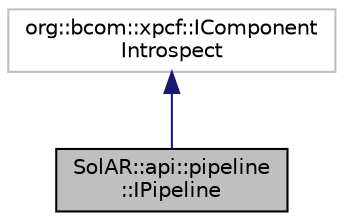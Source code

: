 digraph "SolAR::api::pipeline::IPipeline"
{
 // LATEX_PDF_SIZE
  edge [fontname="Helvetica",fontsize="10",labelfontname="Helvetica",labelfontsize="10"];
  node [fontname="Helvetica",fontsize="10",shape=record];
  Node1 [label="SolAR::api::pipeline\l::IPipeline",height=0.2,width=0.4,color="black", fillcolor="grey75", style="filled", fontcolor="black",tooltip="Abstract class defining a generic pipeline object. UUID: b636f583-4f1e-41c9-94da-9d0eac82aa02"];
  Node2 -> Node1 [dir="back",color="midnightblue",fontsize="10",style="solid",fontname="Helvetica"];
  Node2 [label="org::bcom::xpcf::IComponent\lIntrospect",height=0.2,width=0.4,color="grey75", fillcolor="white", style="filled",tooltip=" "];
}
